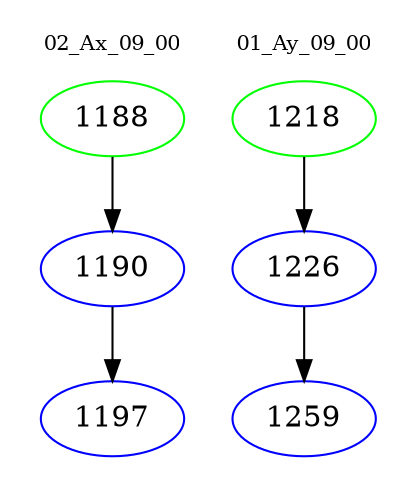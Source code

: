 digraph{
subgraph cluster_0 {
color = white
label = "02_Ax_09_00";
fontsize=10;
T0_1188 [label="1188", color="green"]
T0_1188 -> T0_1190 [color="black"]
T0_1190 [label="1190", color="blue"]
T0_1190 -> T0_1197 [color="black"]
T0_1197 [label="1197", color="blue"]
}
subgraph cluster_1 {
color = white
label = "01_Ay_09_00";
fontsize=10;
T1_1218 [label="1218", color="green"]
T1_1218 -> T1_1226 [color="black"]
T1_1226 [label="1226", color="blue"]
T1_1226 -> T1_1259 [color="black"]
T1_1259 [label="1259", color="blue"]
}
}
